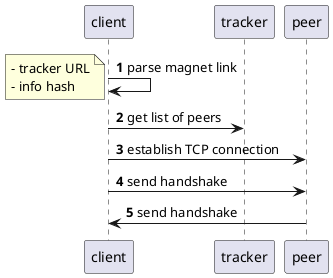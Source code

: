 @startuml

autonumber
client -> client: parse magnet link
note left
- tracker URL
- info hash
end note
client -> tracker: get list of peers
client -> peer: establish TCP connection
client -> peer: send handshake
peer -> client: send handshake
@enduml